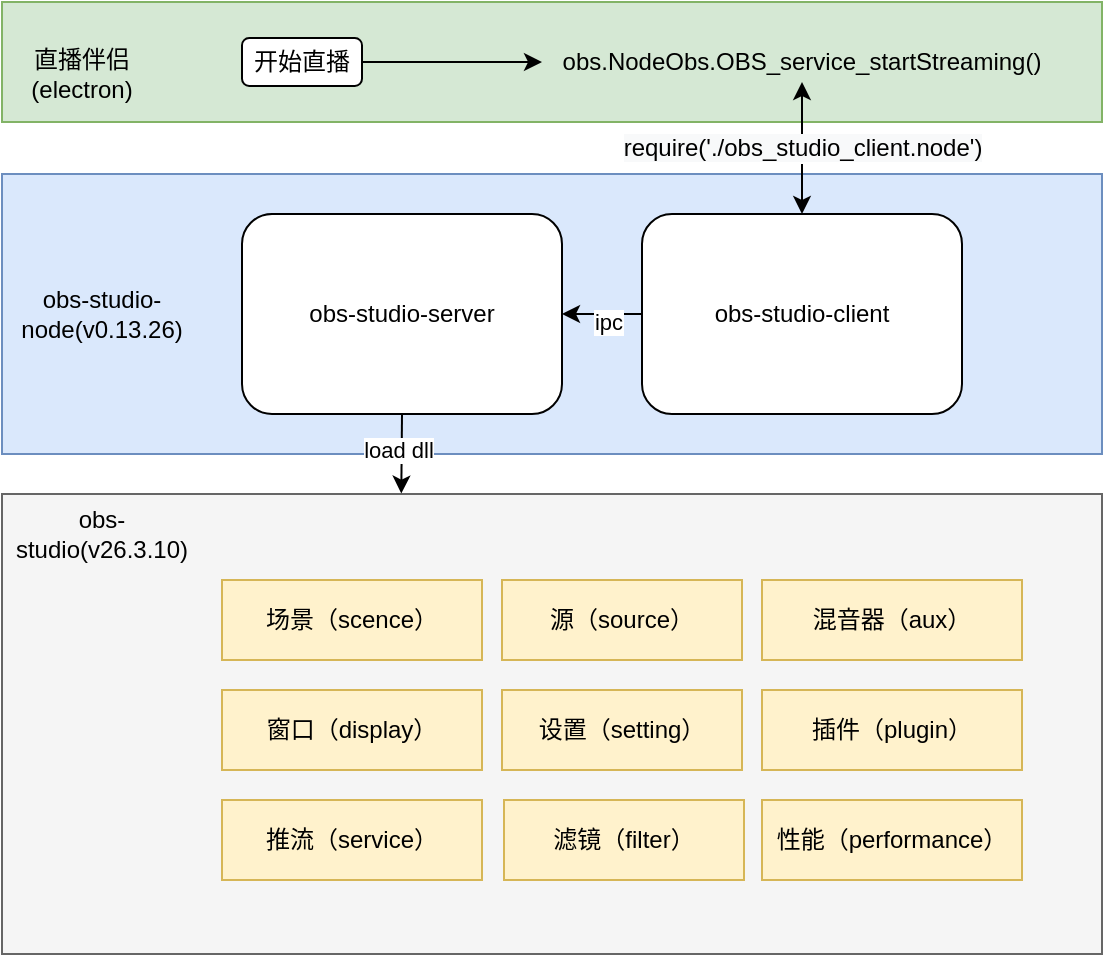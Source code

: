 <mxfile version="14.8.4" type="github">
  <diagram id="n_qavBiN6MMGcR-FD4BU" name="第 1 页">
    <mxGraphModel dx="1033" dy="676" grid="1" gridSize="10" guides="1" tooltips="1" connect="1" arrows="1" fold="1" page="1" pageScale="1" pageWidth="827" pageHeight="1169" math="0" shadow="0">
      <root>
        <mxCell id="0" />
        <mxCell id="1" parent="0" />
        <mxCell id="AQ3Vgpi4hOD1ti2WI0cW-1" value="" style="rounded=0;whiteSpace=wrap;fillColor=#d5e8d4;strokeColor=#82b366;" vertex="1" parent="1">
          <mxGeometry x="100" y="184" width="550" height="60" as="geometry" />
        </mxCell>
        <mxCell id="AQ3Vgpi4hOD1ti2WI0cW-2" value="" style="rounded=0;whiteSpace=wrap;html=1;fillColor=#dae8fc;strokeColor=#6c8ebf;" vertex="1" parent="1">
          <mxGeometry x="100" y="270" width="550" height="140" as="geometry" />
        </mxCell>
        <mxCell id="AQ3Vgpi4hOD1ti2WI0cW-3" value="" style="rounded=0;whiteSpace=wrap;html=1;fillColor=#f5f5f5;strokeColor=#666666;fontColor=#333333;" vertex="1" parent="1">
          <mxGeometry x="100" y="430" width="550" height="230" as="geometry" />
        </mxCell>
        <mxCell id="AQ3Vgpi4hOD1ti2WI0cW-4" value="直播伴侣(electron)" style="text;html=1;strokeColor=none;fillColor=none;align=center;verticalAlign=middle;whiteSpace=wrap;rounded=0;" vertex="1" parent="1">
          <mxGeometry x="120" y="210" width="40" height="20" as="geometry" />
        </mxCell>
        <mxCell id="AQ3Vgpi4hOD1ti2WI0cW-7" value="obs-studio-node(v0.13.26)" style="text;html=1;strokeColor=none;fillColor=none;align=center;verticalAlign=middle;whiteSpace=wrap;rounded=0;fontColor=#000000;" vertex="1" parent="1">
          <mxGeometry x="120" y="330" width="60" height="20" as="geometry" />
        </mxCell>
        <mxCell id="AQ3Vgpi4hOD1ti2WI0cW-10" style="edgeStyle=orthogonalEdgeStyle;rounded=0;orthogonalLoop=1;jettySize=auto;html=1;entryX=1;entryY=0.5;entryDx=0;entryDy=0;fontColor=#000000;" edge="1" parent="1" source="AQ3Vgpi4hOD1ti2WI0cW-8" target="AQ3Vgpi4hOD1ti2WI0cW-9">
          <mxGeometry relative="1" as="geometry">
            <mxPoint x="780" y="340.0" as="targetPoint" />
          </mxGeometry>
        </mxCell>
        <mxCell id="AQ3Vgpi4hOD1ti2WI0cW-12" value="ipc" style="edgeLabel;html=1;align=center;verticalAlign=middle;resizable=0;points=[];fontColor=#000000;" vertex="1" connectable="0" parent="AQ3Vgpi4hOD1ti2WI0cW-10">
          <mxGeometry x="-0.114" y="4" relative="1" as="geometry">
            <mxPoint as="offset" />
          </mxGeometry>
        </mxCell>
        <mxCell id="AQ3Vgpi4hOD1ti2WI0cW-8" value="obs-studio-client" style="rounded=1;whiteSpace=wrap;html=1;fontColor=#000000;" vertex="1" parent="1">
          <mxGeometry x="420" y="290" width="160" height="100" as="geometry" />
        </mxCell>
        <mxCell id="AQ3Vgpi4hOD1ti2WI0cW-13" style="edgeStyle=orthogonalEdgeStyle;rounded=0;orthogonalLoop=1;jettySize=auto;html=1;exitX=0.5;exitY=1;exitDx=0;exitDy=0;entryX=0.363;entryY=-0.001;entryDx=0;entryDy=0;entryPerimeter=0;fontColor=#000000;" edge="1" parent="1" source="AQ3Vgpi4hOD1ti2WI0cW-9" target="AQ3Vgpi4hOD1ti2WI0cW-3">
          <mxGeometry relative="1" as="geometry" />
        </mxCell>
        <mxCell id="AQ3Vgpi4hOD1ti2WI0cW-14" value="load dll" style="edgeLabel;html=1;align=center;verticalAlign=middle;resizable=0;points=[];fontColor=#000000;" vertex="1" connectable="0" parent="AQ3Vgpi4hOD1ti2WI0cW-13">
          <mxGeometry x="-0.102" y="-2" relative="1" as="geometry">
            <mxPoint as="offset" />
          </mxGeometry>
        </mxCell>
        <mxCell id="AQ3Vgpi4hOD1ti2WI0cW-9" value="obs-studio-server" style="rounded=1;whiteSpace=wrap;html=1;fontColor=#000000;" vertex="1" parent="1">
          <mxGeometry x="220" y="290" width="160" height="100" as="geometry" />
        </mxCell>
        <mxCell id="AQ3Vgpi4hOD1ti2WI0cW-11" value="&lt;span style=&quot;font-size: 12px ; background-color: rgb(248 , 249 , 250)&quot;&gt;require(&#39;./obs_studio_client.node&#39;)&lt;/span&gt;" style="endArrow=classic;startArrow=classic;html=1;fontColor=#000000;exitX=0.5;exitY=0;exitDx=0;exitDy=0;entryX=0.5;entryY=1;entryDx=0;entryDy=0;" edge="1" parent="1" source="AQ3Vgpi4hOD1ti2WI0cW-8" target="AQ3Vgpi4hOD1ti2WI0cW-16">
          <mxGeometry width="50" height="50" relative="1" as="geometry">
            <mxPoint x="380" y="130" as="sourcePoint" />
            <mxPoint x="500" y="240" as="targetPoint" />
            <mxPoint as="offset" />
          </mxGeometry>
        </mxCell>
        <mxCell id="AQ3Vgpi4hOD1ti2WI0cW-16" value="obs.NodeObs.OBS_service_startStreaming()" style="text;strokeColor=none;fillColor=none;align=center;verticalAlign=middle;whiteSpace=wrap;rounded=0;fontColor=#000000;" vertex="1" parent="1">
          <mxGeometry x="370" y="204" width="260" height="20" as="geometry" />
        </mxCell>
        <mxCell id="AQ3Vgpi4hOD1ti2WI0cW-18" value="obs-studio(v26.3.10)" style="text;html=1;strokeColor=none;fillColor=none;align=center;verticalAlign=middle;whiteSpace=wrap;rounded=0;fontColor=#000000;" vertex="1" parent="1">
          <mxGeometry x="130" y="440" width="40" height="20" as="geometry" />
        </mxCell>
        <mxCell id="AQ3Vgpi4hOD1ti2WI0cW-20" style="edgeStyle=orthogonalEdgeStyle;rounded=0;orthogonalLoop=1;jettySize=auto;html=1;exitX=1;exitY=0.5;exitDx=0;exitDy=0;fontColor=#000000;" edge="1" parent="1" source="AQ3Vgpi4hOD1ti2WI0cW-19" target="AQ3Vgpi4hOD1ti2WI0cW-16">
          <mxGeometry relative="1" as="geometry" />
        </mxCell>
        <mxCell id="AQ3Vgpi4hOD1ti2WI0cW-19" value="开始直播" style="rounded=1;whiteSpace=wrap;html=1;fontColor=#000000;" vertex="1" parent="1">
          <mxGeometry x="220" y="202" width="60" height="24" as="geometry" />
        </mxCell>
        <mxCell id="AQ3Vgpi4hOD1ti2WI0cW-22" value="场景（scence）" style="rounded=0;whiteSpace=wrap;html=1;fillColor=#fff2cc;strokeColor=#d6b656;" vertex="1" parent="1">
          <mxGeometry x="210" y="473" width="130" height="40" as="geometry" />
        </mxCell>
        <mxCell id="AQ3Vgpi4hOD1ti2WI0cW-23" value="源（source）" style="rounded=0;whiteSpace=wrap;html=1;fillColor=#fff2cc;strokeColor=#d6b656;" vertex="1" parent="1">
          <mxGeometry x="350" y="473" width="120" height="40" as="geometry" />
        </mxCell>
        <mxCell id="AQ3Vgpi4hOD1ti2WI0cW-24" value="混音器（aux）" style="rounded=0;whiteSpace=wrap;html=1;fillColor=#fff2cc;strokeColor=#d6b656;" vertex="1" parent="1">
          <mxGeometry x="480" y="473" width="130" height="40" as="geometry" />
        </mxCell>
        <mxCell id="AQ3Vgpi4hOD1ti2WI0cW-25" value="窗口（display）" style="rounded=0;whiteSpace=wrap;html=1;fillColor=#fff2cc;strokeColor=#d6b656;" vertex="1" parent="1">
          <mxGeometry x="210" y="528" width="130" height="40" as="geometry" />
        </mxCell>
        <mxCell id="AQ3Vgpi4hOD1ti2WI0cW-26" value="设置（setting）" style="rounded=0;whiteSpace=wrap;html=1;fillColor=#fff2cc;strokeColor=#d6b656;" vertex="1" parent="1">
          <mxGeometry x="350" y="528" width="120" height="40" as="geometry" />
        </mxCell>
        <mxCell id="AQ3Vgpi4hOD1ti2WI0cW-27" value="插件（plugin）" style="rounded=0;whiteSpace=wrap;html=1;fillColor=#fff2cc;strokeColor=#d6b656;" vertex="1" parent="1">
          <mxGeometry x="480" y="528" width="130" height="40" as="geometry" />
        </mxCell>
        <mxCell id="AQ3Vgpi4hOD1ti2WI0cW-28" value="推流（service）" style="rounded=0;whiteSpace=wrap;html=1;fillColor=#fff2cc;strokeColor=#d6b656;" vertex="1" parent="1">
          <mxGeometry x="210" y="583" width="130" height="40" as="geometry" />
        </mxCell>
        <mxCell id="AQ3Vgpi4hOD1ti2WI0cW-29" value="滤镜（filter）" style="rounded=0;whiteSpace=wrap;html=1;fillColor=#fff2cc;strokeColor=#d6b656;" vertex="1" parent="1">
          <mxGeometry x="351" y="583" width="120" height="40" as="geometry" />
        </mxCell>
        <mxCell id="AQ3Vgpi4hOD1ti2WI0cW-30" value="性能（performance）" style="rounded=0;whiteSpace=wrap;html=1;fillColor=#fff2cc;strokeColor=#d6b656;" vertex="1" parent="1">
          <mxGeometry x="480" y="583" width="130" height="40" as="geometry" />
        </mxCell>
      </root>
    </mxGraphModel>
  </diagram>
</mxfile>
